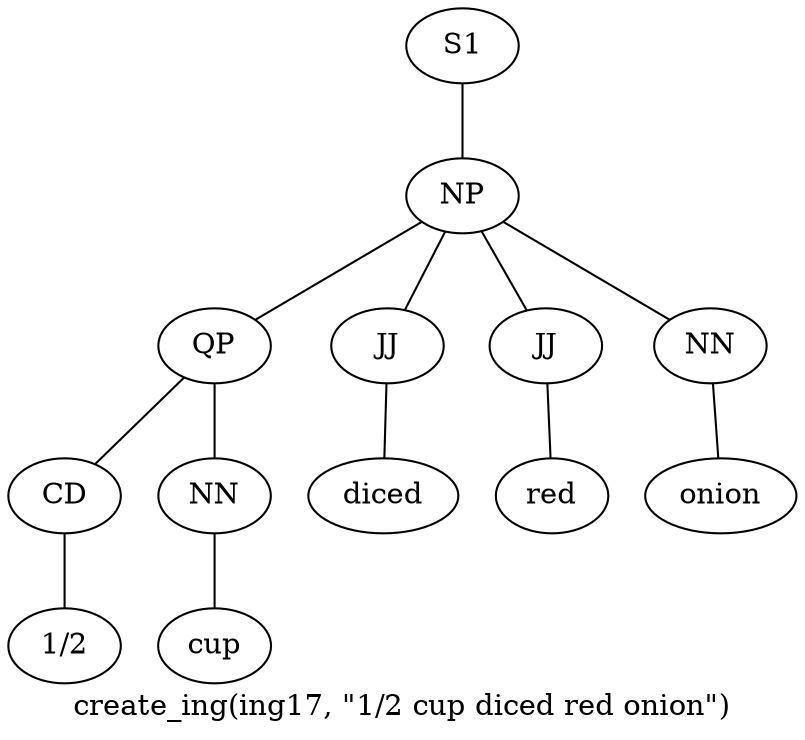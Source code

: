 graph SyntaxGraph {
	label = "create_ing(ing17, \"1/2 cup diced red onion\")";
	Node0 [label="S1"];
	Node1 [label="NP"];
	Node2 [label="QP"];
	Node3 [label="CD"];
	Node4 [label="1/2"];
	Node5 [label="NN"];
	Node6 [label="cup"];
	Node7 [label="JJ"];
	Node8 [label="diced"];
	Node9 [label="JJ"];
	Node10 [label="red"];
	Node11 [label="NN"];
	Node12 [label="onion"];

	Node0 -- Node1;
	Node1 -- Node2;
	Node1 -- Node7;
	Node1 -- Node9;
	Node1 -- Node11;
	Node2 -- Node3;
	Node2 -- Node5;
	Node3 -- Node4;
	Node5 -- Node6;
	Node7 -- Node8;
	Node9 -- Node10;
	Node11 -- Node12;
}